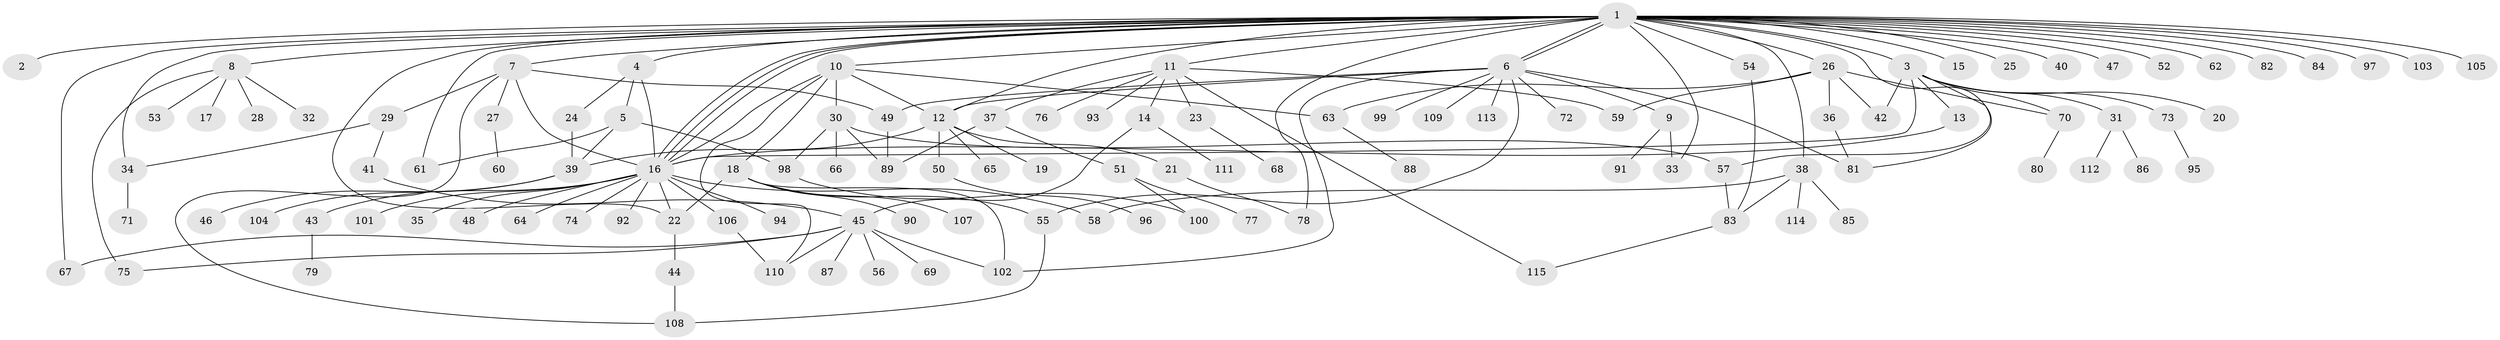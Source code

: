 // coarse degree distribution, {1: 0.5, 4: 0.06666666666666667, 3: 0.06666666666666667, 7: 0.06666666666666667, 2: 0.15, 5: 0.06666666666666667, 9: 0.03333333333333333, 6: 0.016666666666666666, 14: 0.016666666666666666, 28: 0.016666666666666666}
// Generated by graph-tools (version 1.1) at 2025/36/03/04/25 23:36:46]
// undirected, 115 vertices, 158 edges
graph export_dot {
  node [color=gray90,style=filled];
  1;
  2;
  3;
  4;
  5;
  6;
  7;
  8;
  9;
  10;
  11;
  12;
  13;
  14;
  15;
  16;
  17;
  18;
  19;
  20;
  21;
  22;
  23;
  24;
  25;
  26;
  27;
  28;
  29;
  30;
  31;
  32;
  33;
  34;
  35;
  36;
  37;
  38;
  39;
  40;
  41;
  42;
  43;
  44;
  45;
  46;
  47;
  48;
  49;
  50;
  51;
  52;
  53;
  54;
  55;
  56;
  57;
  58;
  59;
  60;
  61;
  62;
  63;
  64;
  65;
  66;
  67;
  68;
  69;
  70;
  71;
  72;
  73;
  74;
  75;
  76;
  77;
  78;
  79;
  80;
  81;
  82;
  83;
  84;
  85;
  86;
  87;
  88;
  89;
  90;
  91;
  92;
  93;
  94;
  95;
  96;
  97;
  98;
  99;
  100;
  101;
  102;
  103;
  104;
  105;
  106;
  107;
  108;
  109;
  110;
  111;
  112;
  113;
  114;
  115;
  1 -- 2;
  1 -- 3;
  1 -- 4;
  1 -- 6;
  1 -- 6;
  1 -- 7;
  1 -- 8;
  1 -- 10;
  1 -- 11;
  1 -- 12;
  1 -- 15;
  1 -- 16;
  1 -- 16;
  1 -- 16;
  1 -- 22;
  1 -- 25;
  1 -- 26;
  1 -- 33;
  1 -- 34;
  1 -- 38;
  1 -- 40;
  1 -- 47;
  1 -- 52;
  1 -- 54;
  1 -- 61;
  1 -- 62;
  1 -- 67;
  1 -- 78;
  1 -- 81;
  1 -- 82;
  1 -- 84;
  1 -- 97;
  1 -- 103;
  1 -- 105;
  3 -- 13;
  3 -- 16;
  3 -- 20;
  3 -- 31;
  3 -- 42;
  3 -- 57;
  3 -- 70;
  3 -- 73;
  4 -- 5;
  4 -- 16;
  4 -- 24;
  5 -- 39;
  5 -- 61;
  5 -- 98;
  6 -- 9;
  6 -- 12;
  6 -- 49;
  6 -- 55;
  6 -- 72;
  6 -- 81;
  6 -- 99;
  6 -- 102;
  6 -- 109;
  6 -- 113;
  7 -- 16;
  7 -- 27;
  7 -- 29;
  7 -- 49;
  7 -- 108;
  8 -- 17;
  8 -- 28;
  8 -- 32;
  8 -- 53;
  8 -- 75;
  9 -- 33;
  9 -- 91;
  10 -- 12;
  10 -- 16;
  10 -- 18;
  10 -- 30;
  10 -- 63;
  10 -- 110;
  11 -- 14;
  11 -- 23;
  11 -- 37;
  11 -- 59;
  11 -- 76;
  11 -- 93;
  11 -- 115;
  12 -- 19;
  12 -- 21;
  12 -- 39;
  12 -- 50;
  12 -- 65;
  13 -- 16;
  14 -- 45;
  14 -- 111;
  16 -- 22;
  16 -- 35;
  16 -- 43;
  16 -- 48;
  16 -- 58;
  16 -- 64;
  16 -- 74;
  16 -- 92;
  16 -- 94;
  16 -- 101;
  16 -- 106;
  18 -- 22;
  18 -- 55;
  18 -- 90;
  18 -- 102;
  18 -- 107;
  21 -- 78;
  22 -- 44;
  23 -- 68;
  24 -- 39;
  26 -- 36;
  26 -- 42;
  26 -- 59;
  26 -- 63;
  26 -- 70;
  27 -- 60;
  29 -- 34;
  29 -- 41;
  30 -- 57;
  30 -- 66;
  30 -- 89;
  30 -- 98;
  31 -- 86;
  31 -- 112;
  34 -- 71;
  36 -- 81;
  37 -- 51;
  37 -- 89;
  38 -- 58;
  38 -- 83;
  38 -- 85;
  38 -- 114;
  39 -- 46;
  39 -- 104;
  41 -- 45;
  43 -- 79;
  44 -- 108;
  45 -- 56;
  45 -- 67;
  45 -- 69;
  45 -- 75;
  45 -- 87;
  45 -- 102;
  45 -- 110;
  49 -- 89;
  50 -- 96;
  51 -- 77;
  51 -- 100;
  54 -- 83;
  55 -- 108;
  57 -- 83;
  63 -- 88;
  70 -- 80;
  73 -- 95;
  83 -- 115;
  98 -- 100;
  106 -- 110;
}
